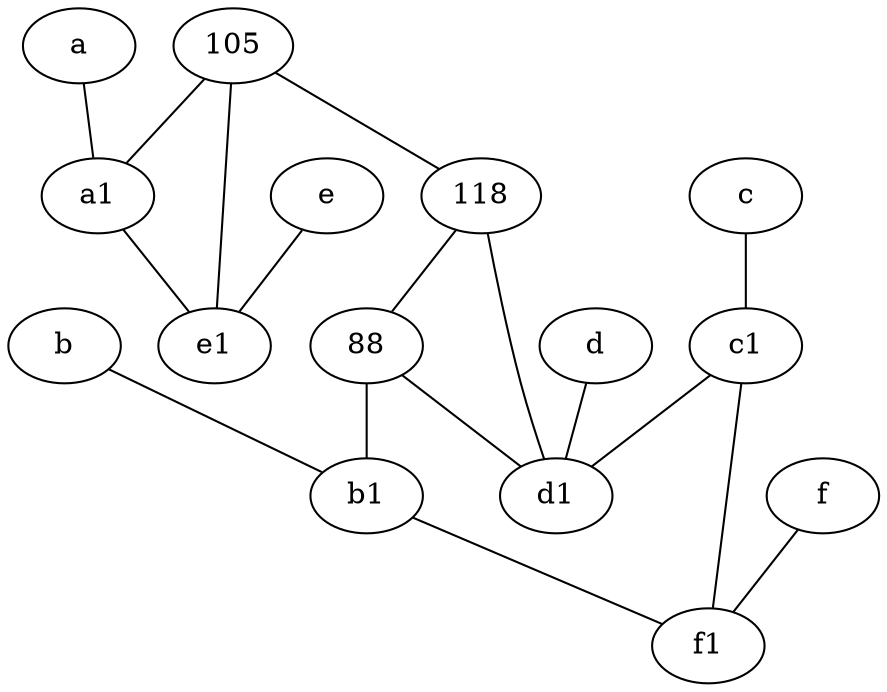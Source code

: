 graph {
	node [labelfontsize=50]
	b [labelfontsize=50 pos="10,4!"]
	88 [labelfontsize=50]
	c [labelfontsize=50 pos="4.5,2!"]
	a1 [labelfontsize=50 pos="8,3!"]
	d1 [labelfontsize=50 pos="3,5!"]
	c1 [labelfontsize=50 pos="4.5,3!"]
	a [labelfontsize=50 pos="8,2!"]
	e1 [labelfontsize=50 pos="7,7!"]
	118 [labelfontsize=50]
	e [labelfontsize=50 pos="7,9!"]
	f [labelfontsize=50 pos="3,9!"]
	b1 [labelfontsize=50 pos="9,4!"]
	f1 [labelfontsize=50 pos="3,8!"]
	105 [labelfontsize=50]
	d [labelfontsize=50 pos="2,5!"]
	e -- e1
	c1 -- f1
	105 -- e1
	c -- c1
	d -- d1
	118 -- 88
	118 -- d1
	b1 -- f1
	f -- f1
	a -- a1
	a1 -- e1
	105 -- 118
	105 -- a1
	b -- b1
	88 -- d1
	88 -- b1
	c1 -- d1
}
